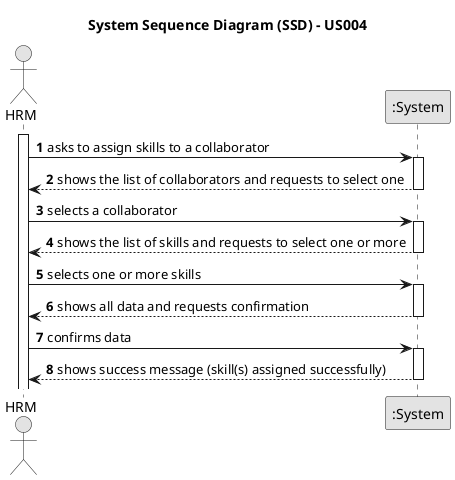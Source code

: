 @startuml
skinparam monochrome true
skinparam packageStyle rectangle
skinparam shadowing false

title System Sequence Diagram (SSD) - US004

autonumber

actor "HRM" as HRM
participant ":System" as System

activate HRM

    HRM -> System : asks to assign skills to a collaborator
    activate System

        System --> HRM : shows the list of collaborators and requests to select one
    deactivate System

    HRM -> System : selects a collaborator
    activate System

        System --> HRM : shows the list of skills and requests to select one or more
    deactivate System

    HRM -> System : selects one or more skills
    activate System

        System --> HRM : shows all data and requests confirmation
    deactivate System

    HRM -> System : confirms data
    activate System

        System --> HRM : shows success message (skill(s) assigned successfully)
    deactivate System
@enduml